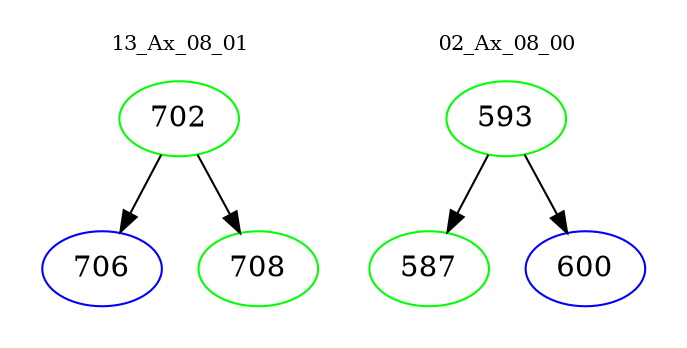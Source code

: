 digraph{
subgraph cluster_0 {
color = white
label = "13_Ax_08_01";
fontsize=10;
T0_702 [label="702", color="green"]
T0_702 -> T0_706 [color="black"]
T0_706 [label="706", color="blue"]
T0_702 -> T0_708 [color="black"]
T0_708 [label="708", color="green"]
}
subgraph cluster_1 {
color = white
label = "02_Ax_08_00";
fontsize=10;
T1_593 [label="593", color="green"]
T1_593 -> T1_587 [color="black"]
T1_587 [label="587", color="green"]
T1_593 -> T1_600 [color="black"]
T1_600 [label="600", color="blue"]
}
}
